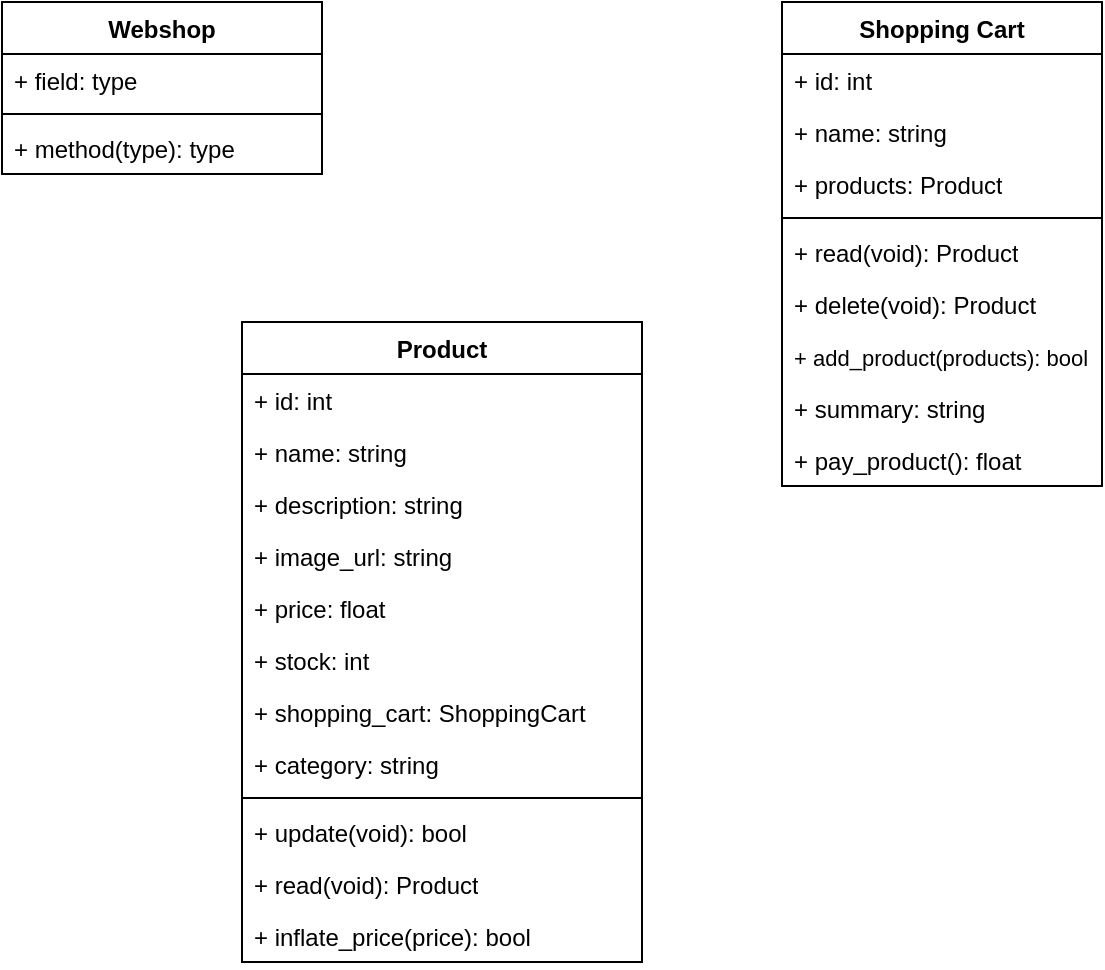 <mxfile version="24.4.9" type="device">
  <diagram id="C5RBs43oDa-KdzZeNtuy" name="Page-1">
    <mxGraphModel dx="1050" dy="557" grid="1" gridSize="10" guides="1" tooltips="1" connect="1" arrows="1" fold="1" page="1" pageScale="1" pageWidth="827" pageHeight="1169" math="0" shadow="0">
      <root>
        <mxCell id="WIyWlLk6GJQsqaUBKTNV-0" />
        <mxCell id="WIyWlLk6GJQsqaUBKTNV-1" parent="WIyWlLk6GJQsqaUBKTNV-0" />
        <mxCell id="GiS8g_Q5YxD0rcFBVcSm-0" value="Webshop" style="swimlane;fontStyle=1;align=center;verticalAlign=top;childLayout=stackLayout;horizontal=1;startSize=26;horizontalStack=0;resizeParent=1;resizeParentMax=0;resizeLast=0;collapsible=1;marginBottom=0;whiteSpace=wrap;html=1;" parent="WIyWlLk6GJQsqaUBKTNV-1" vertex="1">
          <mxGeometry x="40" y="40" width="160" height="86" as="geometry" />
        </mxCell>
        <mxCell id="GiS8g_Q5YxD0rcFBVcSm-1" value="+ field: type" style="text;strokeColor=none;fillColor=none;align=left;verticalAlign=top;spacingLeft=4;spacingRight=4;overflow=hidden;rotatable=0;points=[[0,0.5],[1,0.5]];portConstraint=eastwest;whiteSpace=wrap;html=1;" parent="GiS8g_Q5YxD0rcFBVcSm-0" vertex="1">
          <mxGeometry y="26" width="160" height="26" as="geometry" />
        </mxCell>
        <mxCell id="GiS8g_Q5YxD0rcFBVcSm-2" value="" style="line;strokeWidth=1;fillColor=none;align=left;verticalAlign=middle;spacingTop=-1;spacingLeft=3;spacingRight=3;rotatable=0;labelPosition=right;points=[];portConstraint=eastwest;strokeColor=inherit;" parent="GiS8g_Q5YxD0rcFBVcSm-0" vertex="1">
          <mxGeometry y="52" width="160" height="8" as="geometry" />
        </mxCell>
        <mxCell id="GiS8g_Q5YxD0rcFBVcSm-3" value="+ method(type): type" style="text;strokeColor=none;fillColor=none;align=left;verticalAlign=top;spacingLeft=4;spacingRight=4;overflow=hidden;rotatable=0;points=[[0,0.5],[1,0.5]];portConstraint=eastwest;whiteSpace=wrap;html=1;" parent="GiS8g_Q5YxD0rcFBVcSm-0" vertex="1">
          <mxGeometry y="60" width="160" height="26" as="geometry" />
        </mxCell>
        <mxCell id="GiS8g_Q5YxD0rcFBVcSm-8" value="Product" style="swimlane;fontStyle=1;align=center;verticalAlign=top;childLayout=stackLayout;horizontal=1;startSize=26;horizontalStack=0;resizeParent=1;resizeParentMax=0;resizeLast=0;collapsible=1;marginBottom=0;whiteSpace=wrap;html=1;" parent="WIyWlLk6GJQsqaUBKTNV-1" vertex="1">
          <mxGeometry x="160" y="200" width="200" height="320" as="geometry" />
        </mxCell>
        <mxCell id="GiS8g_Q5YxD0rcFBVcSm-9" value="+ id: int" style="text;strokeColor=none;fillColor=none;align=left;verticalAlign=top;spacingLeft=4;spacingRight=4;overflow=hidden;rotatable=0;points=[[0,0.5],[1,0.5]];portConstraint=eastwest;whiteSpace=wrap;html=1;" parent="GiS8g_Q5YxD0rcFBVcSm-8" vertex="1">
          <mxGeometry y="26" width="200" height="26" as="geometry" />
        </mxCell>
        <mxCell id="GiS8g_Q5YxD0rcFBVcSm-21" value="+ name: string&lt;span style=&quot;color: rgba(0, 0, 0, 0); font-family: monospace; font-size: 0px; text-wrap: nowrap;&quot;&gt;%3CmxGraphModel%3E%3Croot%3E%3CmxCell%20id%3D%220%22%2F%3E%3CmxCell%20id%3D%221%22%20parent%3D%220%22%2F%3E%3CmxCell%20id%3D%222%22%20value%3D%22%2B%20id%3A%20int%22%20style%3D%22text%3BstrokeColor%3Dnone%3BfillColor%3Dnone%3Balign%3Dleft%3BverticalAlign%3Dtop%3BspacingLeft%3D4%3BspacingRight%3D4%3Boverflow%3Dhidden%3Brotatable%3D0%3Bpoints%3D%5B%5B0%2C0.5%5D%2C%5B1%2C0.5%5D%5D%3BportConstraint%3Deastwest%3BwhiteSpace%3Dwrap%3Bhtml%3D1%3B%22%20vertex%3D%221%22%20parent%3D%221%22%3E%3CmxGeometry%20x%3D%22160%22%20y%3D%22226%22%20width%3D%22160%22%20height%3D%2226%22%20as%3D%22geometry%22%2F%3E%3C%2FmxCell%3E%3C%2Froot%3E%3C%2FmxGraphModel%3E&lt;/span&gt;" style="text;strokeColor=none;fillColor=none;align=left;verticalAlign=top;spacingLeft=4;spacingRight=4;overflow=hidden;rotatable=0;points=[[0,0.5],[1,0.5]];portConstraint=eastwest;whiteSpace=wrap;html=1;" parent="GiS8g_Q5YxD0rcFBVcSm-8" vertex="1">
          <mxGeometry y="52" width="200" height="26" as="geometry" />
        </mxCell>
        <mxCell id="GiS8g_Q5YxD0rcFBVcSm-22" value="+ description: string&lt;span style=&quot;color: rgba(0, 0, 0, 0); font-family: monospace; font-size: 0px; text-wrap: nowrap;&quot;&gt;%3CmxGraphModel%3E%3Croot%3E%3CmxCell%20id%3D%220%22%2F%3E%3CmxCell%20id%3D%221%22%20parent%3D%220%22%2F%3E%3CmxCell%20id%3D%222%22%20value%3D%22%2B%20id%3A%20int%22%20style%3D%22text%3BstrokeColor%3Dnone%3BfillColor%3Dnone%3Balign%3Dleft%3BverticalAlign%3Dtop%3BspacingLeft%3D4%3BspacingRight%3D4%3Boverflow%3Dhidden%3Brotatable%3D0%3Bpoints%3D%5B%5B0%2C0.5%5D%2C%5B1%2C0.5%5D%5D%3BportConstraint%3Deastwest%3BwhiteSpace%3Dwrap%3Bhtml%3D1%3B%22%20vertex%3D%221%22%20parent%3D%221%22%3E%3CmxGeometry%20x%3D%22160%22%20y%3D%22226%22%20width%3D%22160%22%20height%3D%2226%22%20as%3D%22geometry%22%2F%3E%3C%2FmxCell%3E%3C%2Froot%3E%3C%2FmxGraphModel%3E&lt;/span&gt;" style="text;strokeColor=none;fillColor=none;align=left;verticalAlign=top;spacingLeft=4;spacingRight=4;overflow=hidden;rotatable=0;points=[[0,0.5],[1,0.5]];portConstraint=eastwest;whiteSpace=wrap;html=1;" parent="GiS8g_Q5YxD0rcFBVcSm-8" vertex="1">
          <mxGeometry y="78" width="200" height="26" as="geometry" />
        </mxCell>
        <mxCell id="GiS8g_Q5YxD0rcFBVcSm-23" value="+ image_url: string&lt;span style=&quot;color: rgba(0, 0, 0, 0); font-family: monospace; font-size: 0px; text-wrap: nowrap;&quot;&gt;%3CmxGraphModel%3E%3Croot%3E%3CmxCell%20id%3D%220%22%2F%3E%3CmxCell%20id%3D%221%22%20parent%3D%220%22%2F%3E%3CmxCell%20id%3D%222%22%20value%3D%22%2B%20id%3A%20int%22%20style%3D%22text%3BstrokeColor%3Dnone%3BfillColor%3Dnone%3Balign%3Dleft%3BverticalAlign%3Dtop%3BspacingLeft%3D4%3BspacingRight%3D4%3Boverflow%3Dhidden%3Brotatable%3D0%3Bpoints%3D%5B%5B0%2C0.5%5D%2C%5B1%2C0.5%5D%5D%3BportConstraint%3Deastwest%3BwhiteSpace%3Dwrap%3Bhtml%3D1%3B%22%20vertex%3D%221%22%20parent%3D%221%22%3E%3CmxGeometry%20x%3D%22160%22%20y%3D%22226%22%20width%3D%22160%22%20height%3D%2226%22%20as%3D%22geometry%22%2F%3E%3C%2FmxCell%3E%3C%2Froot%3E%3C%2FmxG&lt;/span&gt;" style="text;strokeColor=none;fillColor=none;align=left;verticalAlign=top;spacingLeft=4;spacingRight=4;overflow=hidden;rotatable=0;points=[[0,0.5],[1,0.5]];portConstraint=eastwest;whiteSpace=wrap;html=1;" parent="GiS8g_Q5YxD0rcFBVcSm-8" vertex="1">
          <mxGeometry y="104" width="200" height="26" as="geometry" />
        </mxCell>
        <mxCell id="GiS8g_Q5YxD0rcFBVcSm-20" value="+ price: float&lt;span style=&quot;color: rgba(0, 0, 0, 0); font-family: monospace; font-size: 0px; text-wrap: nowrap;&quot;&gt;%3CmxGraphModel%3E%3Croot%3E%3CmxCell%20id%3D%220%22%2F%3E%3CmxCell%20id%3D%221%22%20parent%3D%220%22%2F%3E%3CmxCell%20id%3D%222%22%20value%3D%22%2B%20id%3A%20int%22%20style%3D%22text%3BstrokeColor%3Dnone%3BfillColor%3Dnone%3Balign%3Dleft%3BverticalAlign%3Dtop%3BspacingLeft%3D4%3BspacingRight%3D4%3Boverflow%3Dhidden%3Brotatable%3D0%3Bpoints%3D%5B%5B0%2C0.5%5D%2C%5B1%2C0.5%5D%5D%3BportConstraint%3Deastwest%3BwhiteSpace%3Dwrap%3Bhtml%3D1%3B%22%20vertex%3D%221%22%20parent%3D%221%22%3E%3CmxGeometry%20x%3D%22160%22%20y%3D%22226%22%20width%3D%22160%22%20height%3D%2226%22%20as%3D%22geometry%22%2F%3E%3C%2FmxCell%3E%3C%2Froot%3E%3C%2&lt;/span&gt;&lt;div&gt;&lt;span style=&quot;color: rgba(0, 0, 0, 0); font-family: monospace; font-size: 0px; text-wrap: nowrap;&quot;&gt;&lt;br&gt;&lt;/span&gt;&lt;/div&gt;" style="text;strokeColor=none;fillColor=none;align=left;verticalAlign=top;spacingLeft=4;spacingRight=4;overflow=hidden;rotatable=0;points=[[0,0.5],[1,0.5]];portConstraint=eastwest;whiteSpace=wrap;html=1;" parent="GiS8g_Q5YxD0rcFBVcSm-8" vertex="1">
          <mxGeometry y="130" width="200" height="26" as="geometry" />
        </mxCell>
        <mxCell id="GiS8g_Q5YxD0rcFBVcSm-24" value="+ stock: int" style="text;strokeColor=none;fillColor=none;align=left;verticalAlign=top;spacingLeft=4;spacingRight=4;overflow=hidden;rotatable=0;points=[[0,0.5],[1,0.5]];portConstraint=eastwest;whiteSpace=wrap;html=1;" parent="GiS8g_Q5YxD0rcFBVcSm-8" vertex="1">
          <mxGeometry y="156" width="200" height="26" as="geometry" />
        </mxCell>
        <mxCell id="GiS8g_Q5YxD0rcFBVcSm-27" value="+ shopping_cart: ShoppingCart" style="text;strokeColor=none;fillColor=none;align=left;verticalAlign=top;spacingLeft=4;spacingRight=4;overflow=hidden;rotatable=0;points=[[0,0.5],[1,0.5]];portConstraint=eastwest;whiteSpace=wrap;html=1;" parent="GiS8g_Q5YxD0rcFBVcSm-8" vertex="1">
          <mxGeometry y="182" width="200" height="26" as="geometry" />
        </mxCell>
        <mxCell id="GiS8g_Q5YxD0rcFBVcSm-25" value="+ category: string" style="text;strokeColor=none;fillColor=none;align=left;verticalAlign=top;spacingLeft=4;spacingRight=4;overflow=hidden;rotatable=0;points=[[0,0.5],[1,0.5]];portConstraint=eastwest;whiteSpace=wrap;html=1;" parent="GiS8g_Q5YxD0rcFBVcSm-8" vertex="1">
          <mxGeometry y="208" width="200" height="26" as="geometry" />
        </mxCell>
        <mxCell id="GiS8g_Q5YxD0rcFBVcSm-10" value="" style="line;strokeWidth=1;fillColor=none;align=left;verticalAlign=middle;spacingTop=-1;spacingLeft=3;spacingRight=3;rotatable=0;labelPosition=right;points=[];portConstraint=eastwest;strokeColor=inherit;" parent="GiS8g_Q5YxD0rcFBVcSm-8" vertex="1">
          <mxGeometry y="234" width="200" height="8" as="geometry" />
        </mxCell>
        <mxCell id="GiS8g_Q5YxD0rcFBVcSm-28" value="+ update(void): bool" style="text;strokeColor=none;fillColor=none;align=left;verticalAlign=top;spacingLeft=4;spacingRight=4;overflow=hidden;rotatable=0;points=[[0,0.5],[1,0.5]];portConstraint=eastwest;whiteSpace=wrap;html=1;" parent="GiS8g_Q5YxD0rcFBVcSm-8" vertex="1">
          <mxGeometry y="242" width="200" height="26" as="geometry" />
        </mxCell>
        <mxCell id="GiS8g_Q5YxD0rcFBVcSm-32" value="+ read(void): Product" style="text;strokeColor=none;fillColor=none;align=left;verticalAlign=top;spacingLeft=4;spacingRight=4;overflow=hidden;rotatable=0;points=[[0,0.5],[1,0.5]];portConstraint=eastwest;whiteSpace=wrap;html=1;" parent="GiS8g_Q5YxD0rcFBVcSm-8" vertex="1">
          <mxGeometry y="268" width="200" height="26" as="geometry" />
        </mxCell>
        <mxCell id="GiS8g_Q5YxD0rcFBVcSm-31" value="+ inflate_price(price): bool" style="text;strokeColor=none;fillColor=none;align=left;verticalAlign=top;spacingLeft=4;spacingRight=4;overflow=hidden;rotatable=0;points=[[0,0.5],[1,0.5]];portConstraint=eastwest;whiteSpace=wrap;html=1;" parent="GiS8g_Q5YxD0rcFBVcSm-8" vertex="1">
          <mxGeometry y="294" width="200" height="26" as="geometry" />
        </mxCell>
        <mxCell id="GiS8g_Q5YxD0rcFBVcSm-12" value="Shopping Cart" style="swimlane;fontStyle=1;align=center;verticalAlign=top;childLayout=stackLayout;horizontal=1;startSize=26;horizontalStack=0;resizeParent=1;resizeParentMax=0;resizeLast=0;collapsible=1;marginBottom=0;whiteSpace=wrap;html=1;" parent="WIyWlLk6GJQsqaUBKTNV-1" vertex="1">
          <mxGeometry x="430" y="40" width="160" height="242" as="geometry" />
        </mxCell>
        <mxCell id="GiS8g_Q5YxD0rcFBVcSm-13" value="+ id: int" style="text;strokeColor=none;fillColor=none;align=left;verticalAlign=top;spacingLeft=4;spacingRight=4;overflow=hidden;rotatable=0;points=[[0,0.5],[1,0.5]];portConstraint=eastwest;whiteSpace=wrap;html=1;" parent="GiS8g_Q5YxD0rcFBVcSm-12" vertex="1">
          <mxGeometry y="26" width="160" height="26" as="geometry" />
        </mxCell>
        <mxCell id="1t5ZoB4_jUMfa5zGJAjv-9" value="+ name: string" style="text;strokeColor=none;fillColor=none;align=left;verticalAlign=top;spacingLeft=4;spacingRight=4;overflow=hidden;rotatable=0;points=[[0,0.5],[1,0.5]];portConstraint=eastwest;whiteSpace=wrap;html=1;" parent="GiS8g_Q5YxD0rcFBVcSm-12" vertex="1">
          <mxGeometry y="52" width="160" height="26" as="geometry" />
        </mxCell>
        <mxCell id="1t5ZoB4_jUMfa5zGJAjv-10" value="+ products: Product" style="text;strokeColor=none;fillColor=none;align=left;verticalAlign=top;spacingLeft=4;spacingRight=4;overflow=hidden;rotatable=0;points=[[0,0.5],[1,0.5]];portConstraint=eastwest;whiteSpace=wrap;html=1;" parent="GiS8g_Q5YxD0rcFBVcSm-12" vertex="1">
          <mxGeometry y="78" width="160" height="26" as="geometry" />
        </mxCell>
        <mxCell id="GiS8g_Q5YxD0rcFBVcSm-14" value="" style="line;strokeWidth=1;fillColor=none;align=left;verticalAlign=middle;spacingTop=-1;spacingLeft=3;spacingRight=3;rotatable=0;labelPosition=right;points=[];portConstraint=eastwest;strokeColor=inherit;" parent="GiS8g_Q5YxD0rcFBVcSm-12" vertex="1">
          <mxGeometry y="104" width="160" height="8" as="geometry" />
        </mxCell>
        <mxCell id="2Rd9Wp1f4m4nN5fBQSNO-9" value="+ read(void): Product" style="text;strokeColor=none;fillColor=none;align=left;verticalAlign=top;spacingLeft=4;spacingRight=4;overflow=hidden;rotatable=0;points=[[0,0.5],[1,0.5]];portConstraint=eastwest;whiteSpace=wrap;html=1;" parent="GiS8g_Q5YxD0rcFBVcSm-12" vertex="1">
          <mxGeometry y="112" width="160" height="26" as="geometry" />
        </mxCell>
        <mxCell id="2Rd9Wp1f4m4nN5fBQSNO-5" value="+ delete(void): Product" style="text;strokeColor=none;fillColor=none;align=left;verticalAlign=top;spacingLeft=4;spacingRight=4;overflow=hidden;rotatable=0;points=[[0,0.5],[1,0.5]];portConstraint=eastwest;whiteSpace=wrap;html=1;" parent="GiS8g_Q5YxD0rcFBVcSm-12" vertex="1">
          <mxGeometry y="138" width="160" height="26" as="geometry" />
        </mxCell>
        <mxCell id="2Rd9Wp1f4m4nN5fBQSNO-6" value="&lt;font style=&quot;font-size: 11px;&quot;&gt;+ add_product(products): bool&lt;/font&gt;" style="text;strokeColor=none;fillColor=none;align=left;verticalAlign=top;spacingLeft=4;spacingRight=4;overflow=hidden;rotatable=0;points=[[0,0.5],[1,0.5]];portConstraint=eastwest;whiteSpace=wrap;html=1;" parent="GiS8g_Q5YxD0rcFBVcSm-12" vertex="1">
          <mxGeometry y="164" width="160" height="26" as="geometry" />
        </mxCell>
        <mxCell id="1t5ZoB4_jUMfa5zGJAjv-8" value="+ summary: string" style="text;strokeColor=none;fillColor=none;align=left;verticalAlign=top;spacingLeft=4;spacingRight=4;overflow=hidden;rotatable=0;points=[[0,0.5],[1,0.5]];portConstraint=eastwest;whiteSpace=wrap;html=1;" parent="GiS8g_Q5YxD0rcFBVcSm-12" vertex="1">
          <mxGeometry y="190" width="160" height="26" as="geometry" />
        </mxCell>
        <mxCell id="2Rd9Wp1f4m4nN5fBQSNO-8" value="+ pay_product(): float" style="text;strokeColor=none;fillColor=none;align=left;verticalAlign=top;spacingLeft=4;spacingRight=4;overflow=hidden;rotatable=0;points=[[0,0.5],[1,0.5]];portConstraint=eastwest;whiteSpace=wrap;html=1;" parent="GiS8g_Q5YxD0rcFBVcSm-12" vertex="1">
          <mxGeometry y="216" width="160" height="26" as="geometry" />
        </mxCell>
        <mxCell id="GiS8g_Q5YxD0rcFBVcSm-15" value="&lt;span style=&quot;color: rgba(0, 0, 0, 0); font-family: monospace; font-size: 0px; text-wrap: nowrap;&quot;&gt;+&lt;/span&gt;" style="text;strokeColor=none;fillColor=none;align=left;verticalAlign=top;spacingLeft=4;spacingRight=4;overflow=hidden;rotatable=0;points=[[0,0.5],[1,0.5]];portConstraint=eastwest;whiteSpace=wrap;html=1;" parent="GiS8g_Q5YxD0rcFBVcSm-12" vertex="1">
          <mxGeometry y="242" width="160" as="geometry" />
        </mxCell>
      </root>
    </mxGraphModel>
  </diagram>
</mxfile>
